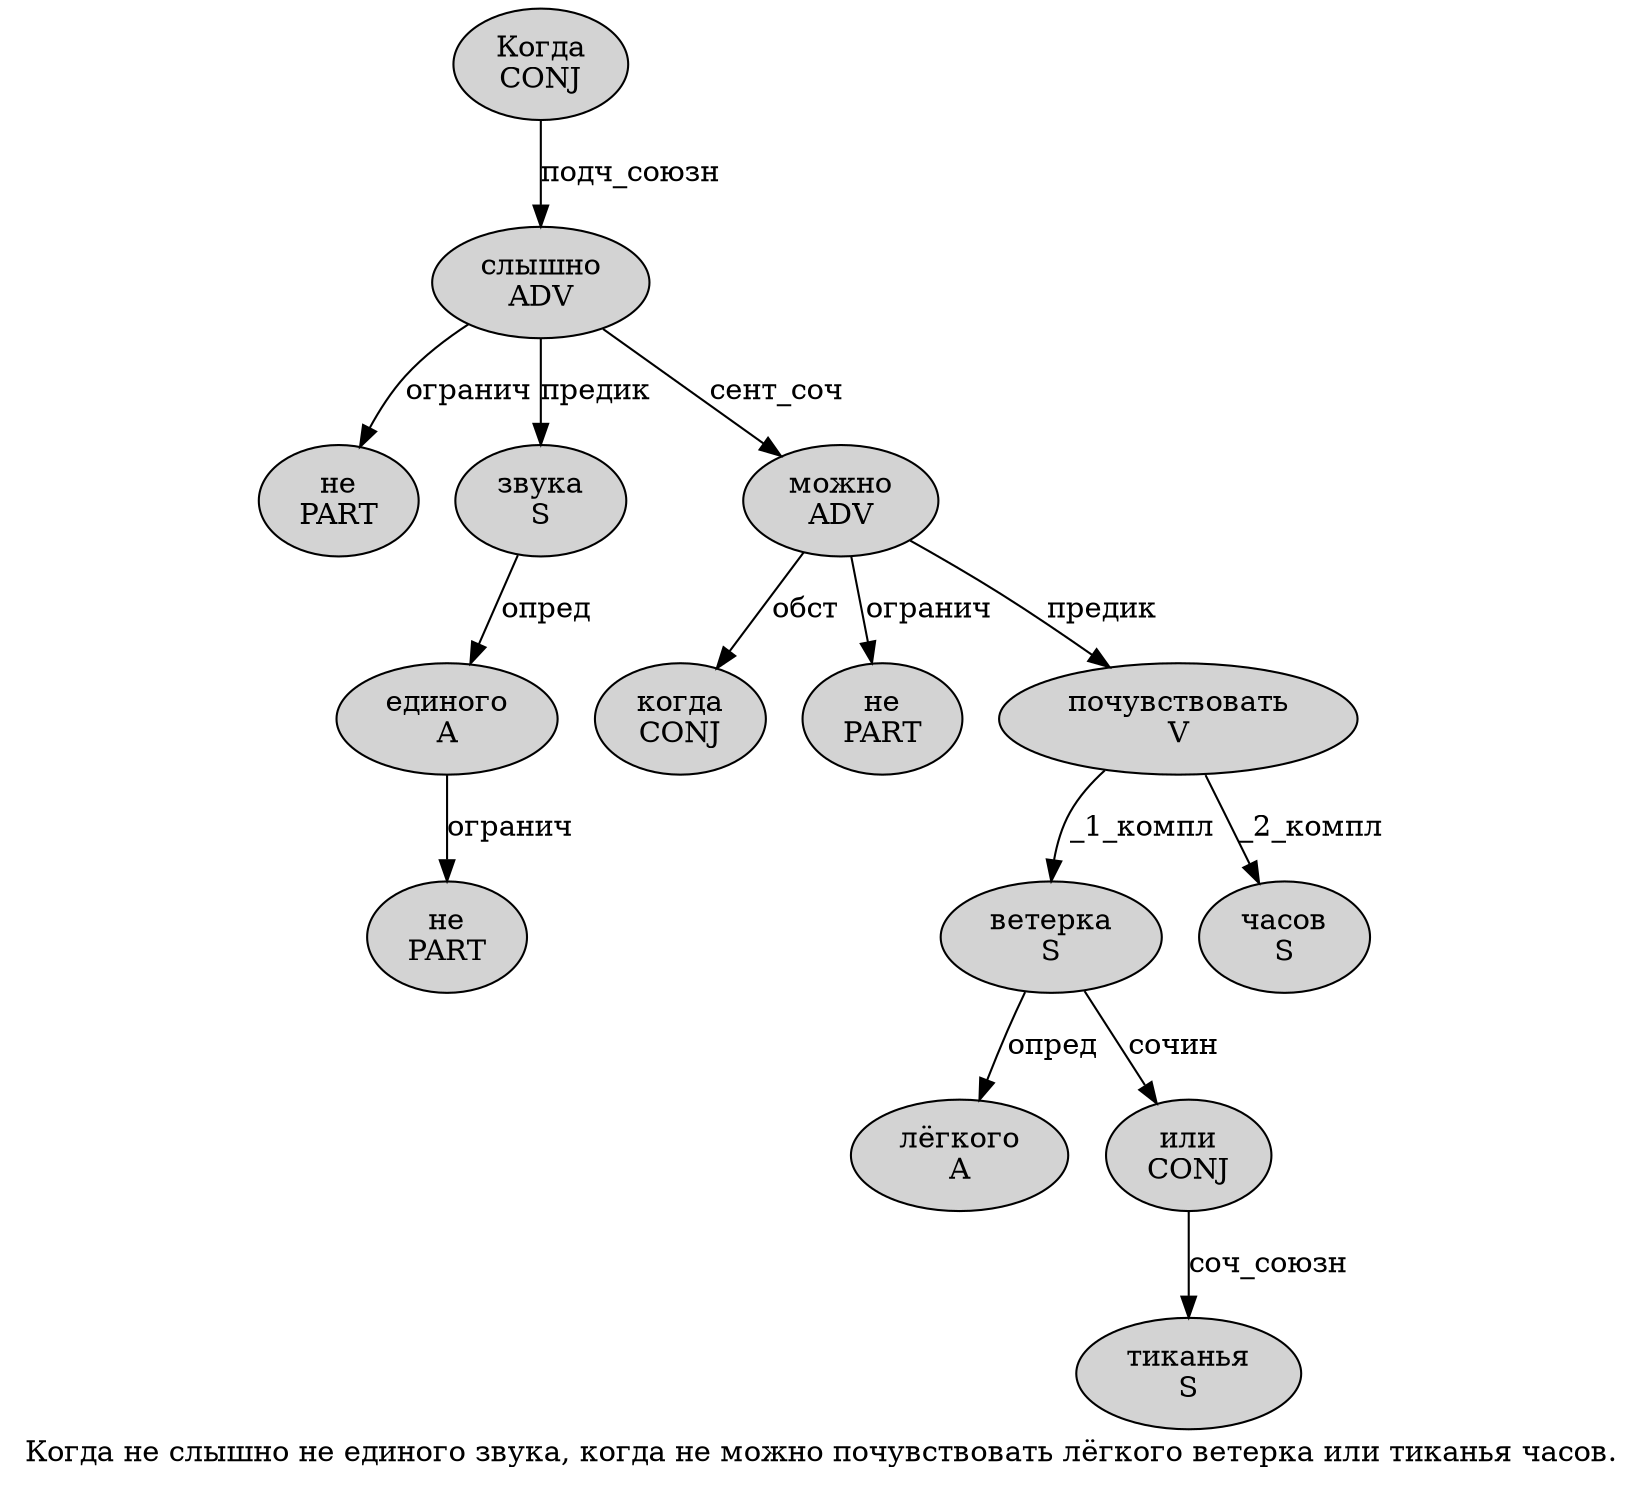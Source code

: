 digraph SENTENCE_661 {
	graph [label="Когда не слышно не единого звука, когда не можно почувствовать лёгкого ветерка или тиканья часов."]
	node [style=filled]
		0 [label="Когда
CONJ" color="" fillcolor=lightgray penwidth=1 shape=ellipse]
		1 [label="не
PART" color="" fillcolor=lightgray penwidth=1 shape=ellipse]
		2 [label="слышно
ADV" color="" fillcolor=lightgray penwidth=1 shape=ellipse]
		3 [label="не
PART" color="" fillcolor=lightgray penwidth=1 shape=ellipse]
		4 [label="единого
A" color="" fillcolor=lightgray penwidth=1 shape=ellipse]
		5 [label="звука
S" color="" fillcolor=lightgray penwidth=1 shape=ellipse]
		7 [label="когда
CONJ" color="" fillcolor=lightgray penwidth=1 shape=ellipse]
		8 [label="не
PART" color="" fillcolor=lightgray penwidth=1 shape=ellipse]
		9 [label="можно
ADV" color="" fillcolor=lightgray penwidth=1 shape=ellipse]
		10 [label="почувствовать
V" color="" fillcolor=lightgray penwidth=1 shape=ellipse]
		11 [label="лёгкого
A" color="" fillcolor=lightgray penwidth=1 shape=ellipse]
		12 [label="ветерка
S" color="" fillcolor=lightgray penwidth=1 shape=ellipse]
		13 [label="или
CONJ" color="" fillcolor=lightgray penwidth=1 shape=ellipse]
		14 [label="тиканья
S" color="" fillcolor=lightgray penwidth=1 shape=ellipse]
		15 [label="часов
S" color="" fillcolor=lightgray penwidth=1 shape=ellipse]
			2 -> 1 [label="огранич"]
			2 -> 5 [label="предик"]
			2 -> 9 [label="сент_соч"]
			12 -> 11 [label="опред"]
			12 -> 13 [label="сочин"]
			10 -> 12 [label="_1_компл"]
			10 -> 15 [label="_2_компл"]
			9 -> 7 [label="обст"]
			9 -> 8 [label="огранич"]
			9 -> 10 [label="предик"]
			5 -> 4 [label="опред"]
			13 -> 14 [label="соч_союзн"]
			4 -> 3 [label="огранич"]
			0 -> 2 [label="подч_союзн"]
}